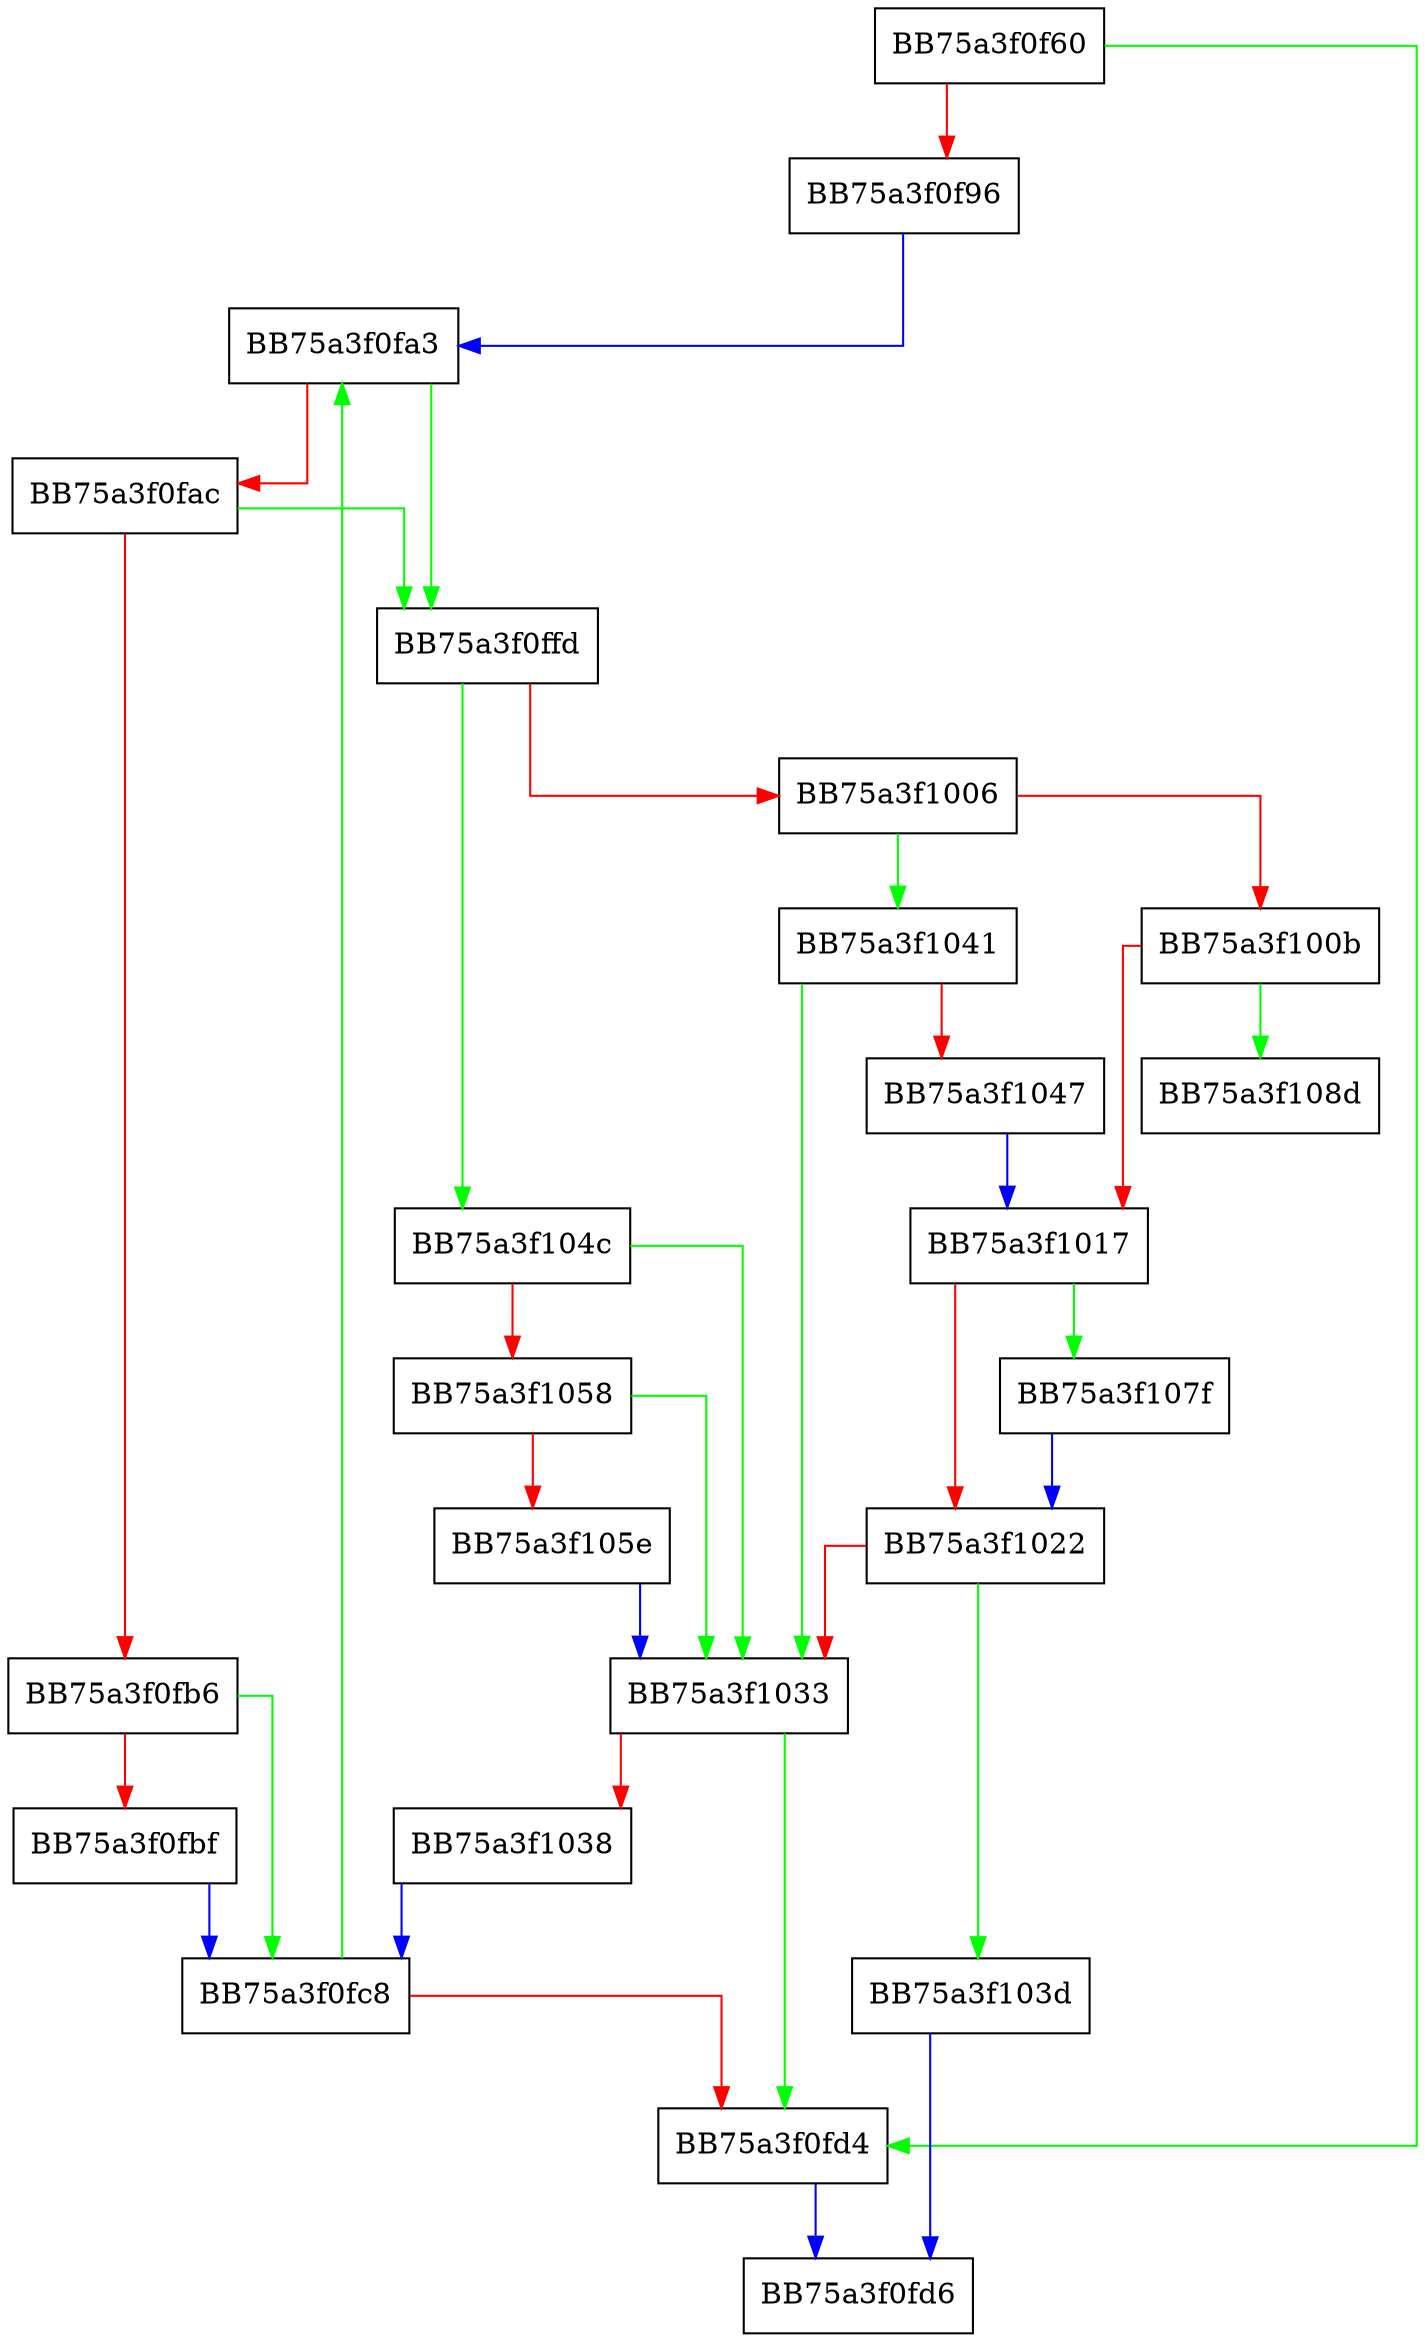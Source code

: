 digraph MatchExtensionInclusion {
  node [shape="box"];
  graph [splines=ortho];
  BB75a3f0f60 -> BB75a3f0fd4 [color="green"];
  BB75a3f0f60 -> BB75a3f0f96 [color="red"];
  BB75a3f0f96 -> BB75a3f0fa3 [color="blue"];
  BB75a3f0fa3 -> BB75a3f0ffd [color="green"];
  BB75a3f0fa3 -> BB75a3f0fac [color="red"];
  BB75a3f0fac -> BB75a3f0ffd [color="green"];
  BB75a3f0fac -> BB75a3f0fb6 [color="red"];
  BB75a3f0fb6 -> BB75a3f0fc8 [color="green"];
  BB75a3f0fb6 -> BB75a3f0fbf [color="red"];
  BB75a3f0fbf -> BB75a3f0fc8 [color="blue"];
  BB75a3f0fc8 -> BB75a3f0fa3 [color="green"];
  BB75a3f0fc8 -> BB75a3f0fd4 [color="red"];
  BB75a3f0fd4 -> BB75a3f0fd6 [color="blue"];
  BB75a3f0ffd -> BB75a3f104c [color="green"];
  BB75a3f0ffd -> BB75a3f1006 [color="red"];
  BB75a3f1006 -> BB75a3f1041 [color="green"];
  BB75a3f1006 -> BB75a3f100b [color="red"];
  BB75a3f100b -> BB75a3f108d [color="green"];
  BB75a3f100b -> BB75a3f1017 [color="red"];
  BB75a3f1017 -> BB75a3f107f [color="green"];
  BB75a3f1017 -> BB75a3f1022 [color="red"];
  BB75a3f1022 -> BB75a3f103d [color="green"];
  BB75a3f1022 -> BB75a3f1033 [color="red"];
  BB75a3f1033 -> BB75a3f0fd4 [color="green"];
  BB75a3f1033 -> BB75a3f1038 [color="red"];
  BB75a3f1038 -> BB75a3f0fc8 [color="blue"];
  BB75a3f103d -> BB75a3f0fd6 [color="blue"];
  BB75a3f1041 -> BB75a3f1033 [color="green"];
  BB75a3f1041 -> BB75a3f1047 [color="red"];
  BB75a3f1047 -> BB75a3f1017 [color="blue"];
  BB75a3f104c -> BB75a3f1033 [color="green"];
  BB75a3f104c -> BB75a3f1058 [color="red"];
  BB75a3f1058 -> BB75a3f1033 [color="green"];
  BB75a3f1058 -> BB75a3f105e [color="red"];
  BB75a3f105e -> BB75a3f1033 [color="blue"];
  BB75a3f107f -> BB75a3f1022 [color="blue"];
}